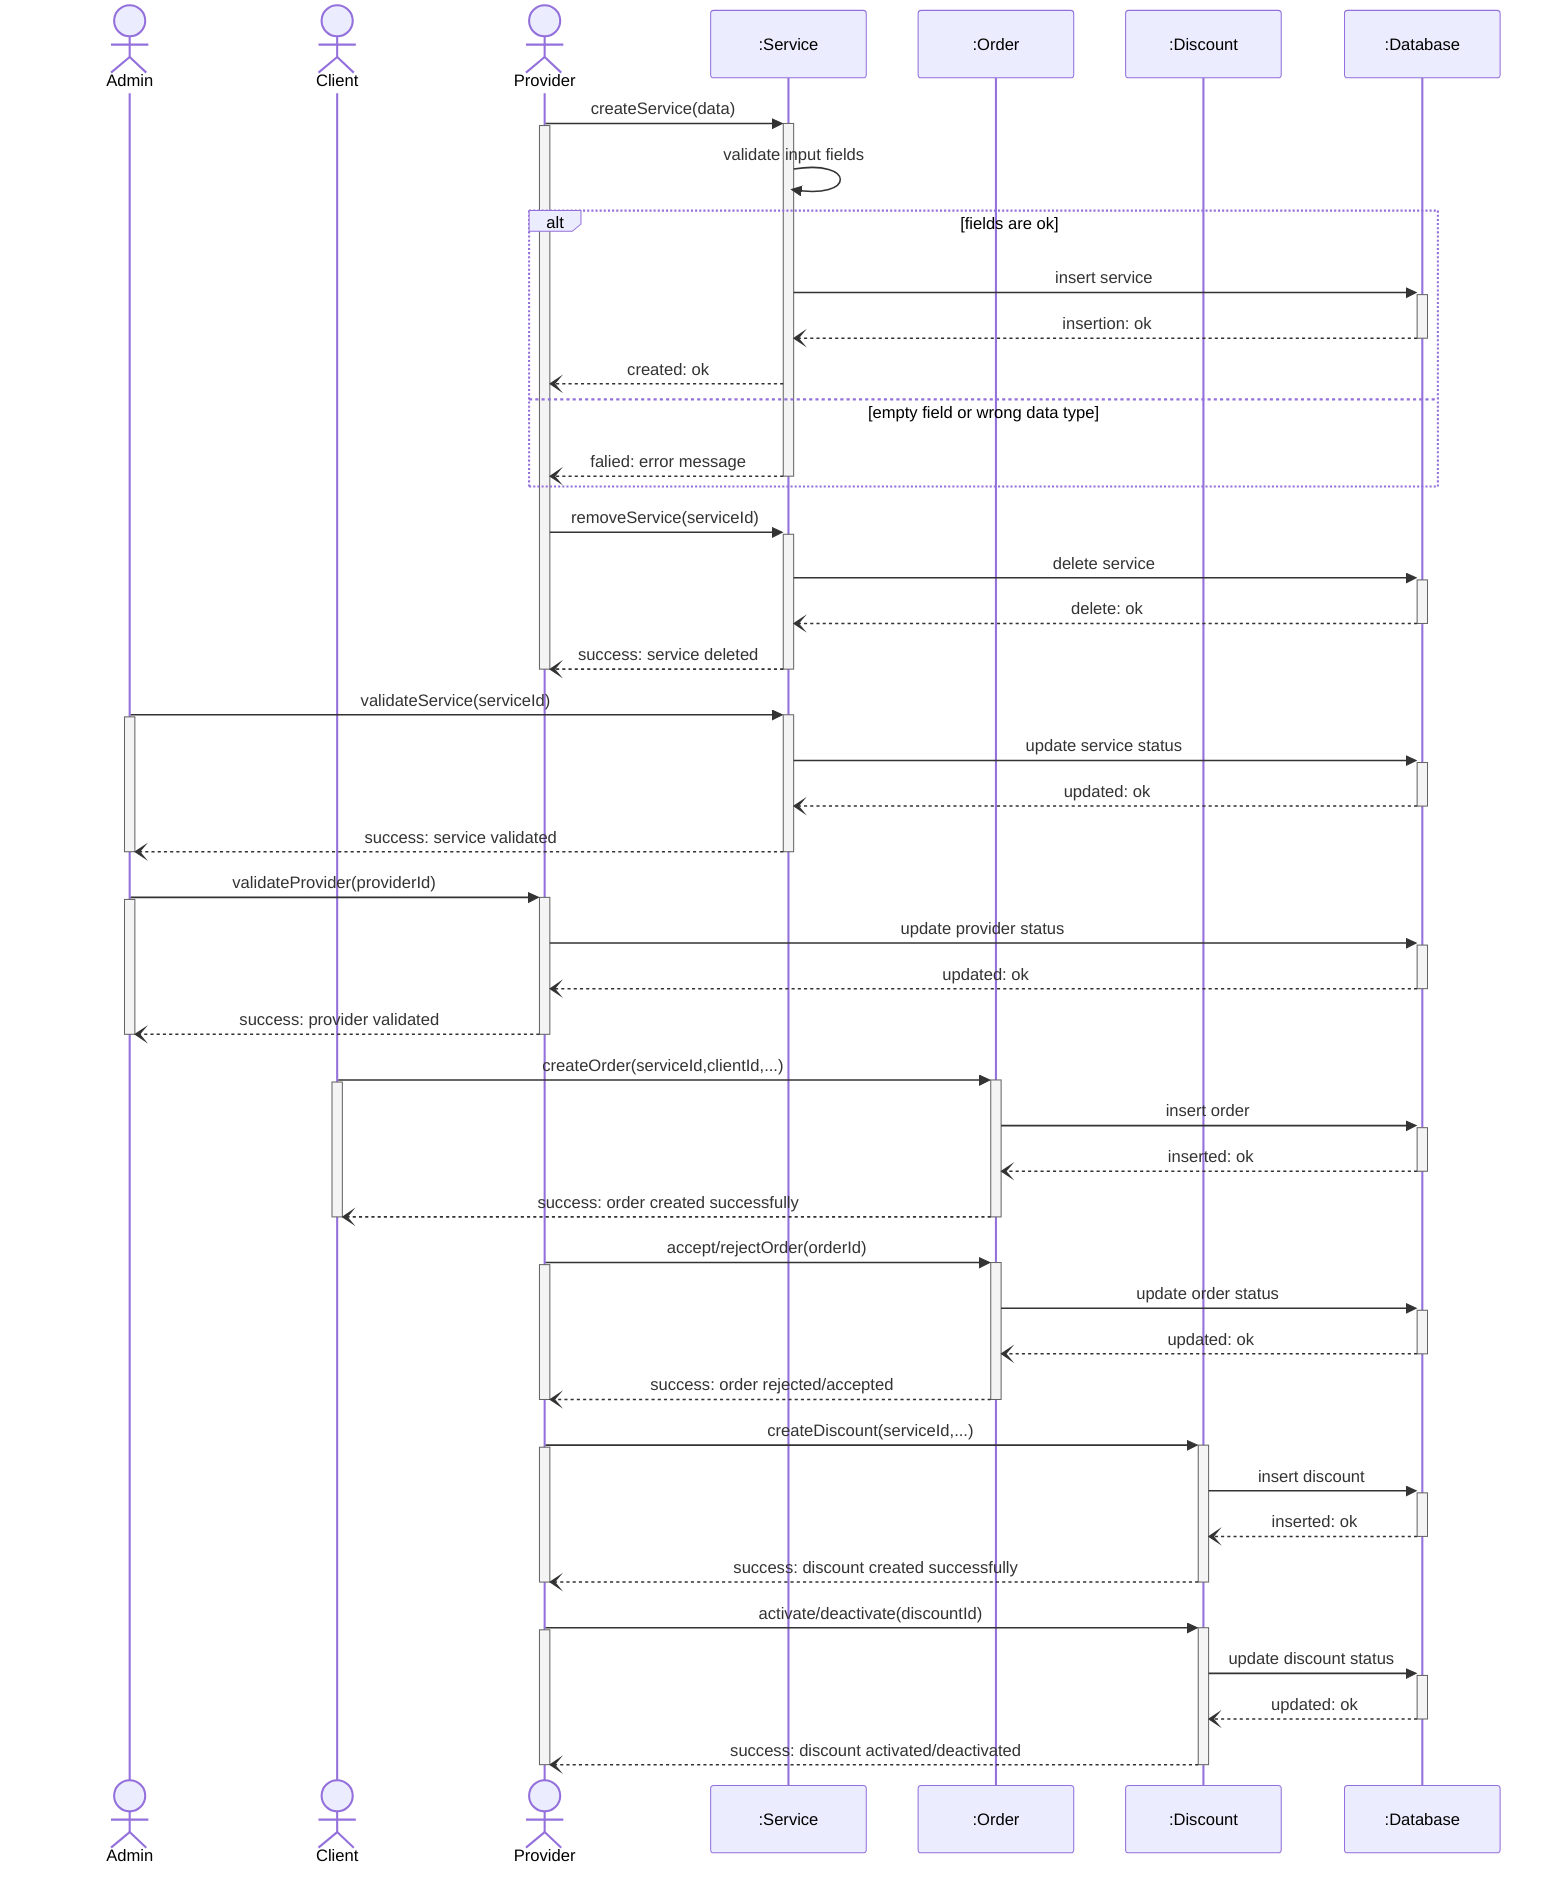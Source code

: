 sequenceDiagram

actor       A as Admin
actor       C as Client
actor       P as Provider
participant S  as :Service
participant O  as :Order
participant D  as :Discount
participant Db as :Database

%% create service

P ->> +S: createService(data)
activate P
S ->>  S: validate input fields

alt fields are ok
    S ->> +Db: insert service
    Db --) -S: insertion: ok
    S --)   P: created: ok
else empty field or wrong data type
    S --) -P: falied: error message
end  

%% delete service
P ->> +S: removeService(serviceId)
S ->> +Db: delete service
Db --) -S: delete: ok
S --) -P: success: service deleted
deactivate P

%% validate service
A ->>  +S: validateService(serviceId)
activate A
S ->> +Db: update service status
Db --) -S: updated: ok
S --)  -A: success: service validated
deactivate A

%% validate provider
A ->>  +P: validateProvider(providerId)
activate A
P ->> +Db: update provider status
Db --) -P: updated: ok
P --)  -A: success: provider validated
deactivate A

%% create order
C ->>  +O: createOrder(serviceId,clientId,...)
activate C
O ->> +Db: insert order
Db --) -O: inserted: ok
O --)  -C: success: order created successfully
deactivate C

%% accept/reject order
P ->> +O: accept/rejectOrder(orderId)
activate P
O ->> +Db: update order status 
Db --) -O: updated: ok
O --) -P: success: order rejected/accepted
deactivate P

%% create discount
P ->>  +D: createDiscount(serviceId,...)
activate P
D ->> +Db: insert discount
Db --) -D: inserted: ok
D --)  -P: success: discount created successfully
deactivate P

%% activate/deactivate discount
P ->> +D: activate/deactivate(discountId)
activate P
D ->> +Db: update discount status 
Db --) -D: updated: ok
D --) -P: success: discount activated/deactivated
deactivate P